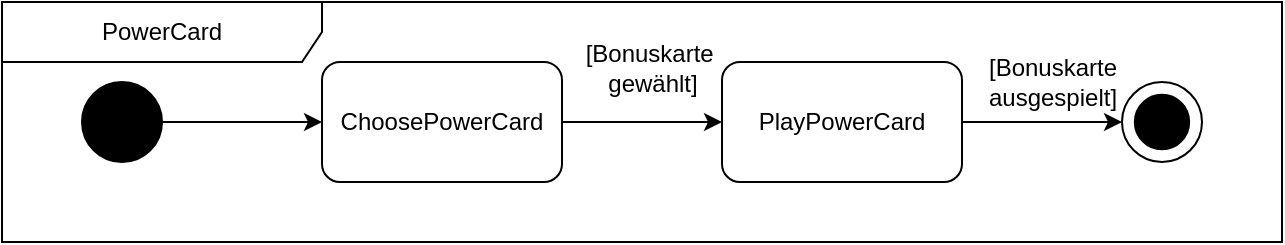 <mxfile version="24.7.8">
  <diagram name="Seite-1" id="dbnD2smsbesPfZMOASxz">
    <mxGraphModel dx="712" dy="311" grid="1" gridSize="10" guides="1" tooltips="1" connect="1" arrows="1" fold="1" page="1" pageScale="1" pageWidth="827" pageHeight="1169" math="0" shadow="0">
      <root>
        <mxCell id="0" />
        <mxCell id="1" parent="0" />
        <mxCell id="ULucFYlJJhHYR_68_Qxk-7" style="edgeStyle=orthogonalEdgeStyle;rounded=0;orthogonalLoop=1;jettySize=auto;html=1;entryX=0;entryY=0.5;entryDx=0;entryDy=0;" parent="1" source="ULucFYlJJhHYR_68_Qxk-1" target="ULucFYlJJhHYR_68_Qxk-2" edge="1">
          <mxGeometry relative="1" as="geometry" />
        </mxCell>
        <mxCell id="ULucFYlJJhHYR_68_Qxk-1" value="" style="ellipse;whiteSpace=wrap;html=1;aspect=fixed;fillColor=#000000;" parent="1" vertex="1">
          <mxGeometry x="80" y="40" width="40" height="40" as="geometry" />
        </mxCell>
        <mxCell id="ULucFYlJJhHYR_68_Qxk-8" style="edgeStyle=orthogonalEdgeStyle;rounded=0;orthogonalLoop=1;jettySize=auto;html=1;entryX=0;entryY=0.5;entryDx=0;entryDy=0;" parent="1" source="ULucFYlJJhHYR_68_Qxk-2" target="ULucFYlJJhHYR_68_Qxk-3" edge="1">
          <mxGeometry relative="1" as="geometry" />
        </mxCell>
        <mxCell id="ULucFYlJJhHYR_68_Qxk-2" value="ChoosePowerCard" style="rounded=1;whiteSpace=wrap;html=1;" parent="1" vertex="1">
          <mxGeometry x="200" y="30" width="120" height="60" as="geometry" />
        </mxCell>
        <mxCell id="ULucFYlJJhHYR_68_Qxk-9" style="edgeStyle=orthogonalEdgeStyle;rounded=0;orthogonalLoop=1;jettySize=auto;html=1;entryX=0;entryY=0.5;entryDx=0;entryDy=0;" parent="1" source="ULucFYlJJhHYR_68_Qxk-3" target="ULucFYlJJhHYR_68_Qxk-4" edge="1">
          <mxGeometry relative="1" as="geometry" />
        </mxCell>
        <mxCell id="ULucFYlJJhHYR_68_Qxk-3" value="PlayPowerCard" style="rounded=1;whiteSpace=wrap;html=1;" parent="1" vertex="1">
          <mxGeometry x="400" y="30" width="120" height="60" as="geometry" />
        </mxCell>
        <mxCell id="ULucFYlJJhHYR_68_Qxk-4" value="" style="ellipse;whiteSpace=wrap;html=1;aspect=fixed;" parent="1" vertex="1">
          <mxGeometry x="600" y="40" width="40" height="40" as="geometry" />
        </mxCell>
        <mxCell id="ULucFYlJJhHYR_68_Qxk-5" value="" style="ellipse;whiteSpace=wrap;html=1;aspect=fixed;fillColor=#000000;" parent="1" vertex="1">
          <mxGeometry x="606.41" y="46.41" width="27.18" height="27.18" as="geometry" />
        </mxCell>
        <mxCell id="ULucFYlJJhHYR_68_Qxk-6" style="edgeStyle=orthogonalEdgeStyle;rounded=0;orthogonalLoop=1;jettySize=auto;html=1;exitX=0.5;exitY=1;exitDx=0;exitDy=0;" parent="1" source="ULucFYlJJhHYR_68_Qxk-2" target="ULucFYlJJhHYR_68_Qxk-2" edge="1">
          <mxGeometry relative="1" as="geometry" />
        </mxCell>
        <mxCell id="6tZQexcVvcQYfdS9GfLh-1" value="PowerCard" style="shape=umlFrame;whiteSpace=wrap;html=1;pointerEvents=0;recursiveResize=0;container=1;collapsible=0;width=160;" parent="1" vertex="1">
          <mxGeometry x="40" width="640" height="120" as="geometry" />
        </mxCell>
        <mxCell id="pX2b-Sw1lWX_RQ3iN6Xb-1" value="[Bonuskarte&amp;nbsp;&lt;div&gt;gewählt]&lt;/div&gt;" style="text;html=1;align=center;verticalAlign=middle;resizable=0;points=[];autosize=1;strokeColor=none;fillColor=none;" vertex="1" parent="6tZQexcVvcQYfdS9GfLh-1">
          <mxGeometry x="280" y="13" width="90" height="40" as="geometry" />
        </mxCell>
        <mxCell id="pX2b-Sw1lWX_RQ3iN6Xb-2" value="[Bonuskarte&lt;div&gt;ausgespielt]&lt;/div&gt;" style="text;html=1;align=center;verticalAlign=middle;resizable=0;points=[];autosize=1;strokeColor=none;fillColor=none;" vertex="1" parent="6tZQexcVvcQYfdS9GfLh-1">
          <mxGeometry x="480" y="20" width="90" height="40" as="geometry" />
        </mxCell>
      </root>
    </mxGraphModel>
  </diagram>
</mxfile>
